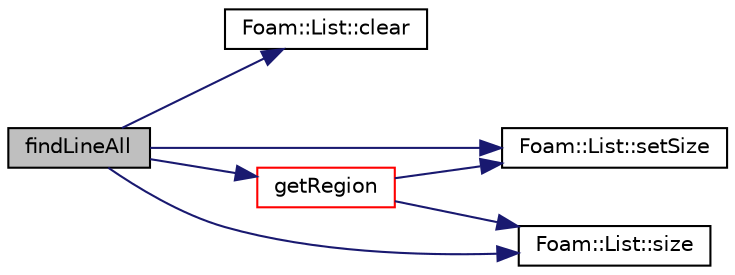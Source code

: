 digraph "findLineAll"
{
  bgcolor="transparent";
  edge [fontname="Helvetica",fontsize="10",labelfontname="Helvetica",labelfontsize="10"];
  node [fontname="Helvetica",fontsize="10",shape=record];
  rankdir="LR";
  Node242 [label="findLineAll",height=0.2,width=0.4,color="black", fillcolor="grey75", style="filled", fontcolor="black"];
  Node242 -> Node243 [color="midnightblue",fontsize="10",style="solid",fontname="Helvetica"];
  Node243 [label="Foam::List::clear",height=0.2,width=0.4,color="black",URL="$a26833.html#ac8bb3912a3ce86b15842e79d0b421204",tooltip="Clear the list, i.e. set size to zero. "];
  Node242 -> Node244 [color="midnightblue",fontsize="10",style="solid",fontname="Helvetica"];
  Node244 [label="getRegion",height=0.2,width=0.4,color="red",URL="$a26357.html#ab2bcdcc4dd1bdb5a9e1d1025292bdf24",tooltip="From a set of points and indices get the region. "];
  Node244 -> Node245 [color="midnightblue",fontsize="10",style="solid",fontname="Helvetica"];
  Node245 [label="Foam::List::setSize",height=0.2,width=0.4,color="black",URL="$a26833.html#aedb985ffeaf1bdbfeccc2a8730405703",tooltip="Reset size of List. "];
  Node244 -> Node246 [color="midnightblue",fontsize="10",style="solid",fontname="Helvetica"];
  Node246 [label="Foam::List::size",height=0.2,width=0.4,color="black",URL="$a26833.html#a8a5f6fa29bd4b500caf186f60245b384",tooltip="Override size to be inconsistent with allocated storage. "];
  Node242 -> Node245 [color="midnightblue",fontsize="10",style="solid",fontname="Helvetica"];
  Node242 -> Node246 [color="midnightblue",fontsize="10",style="solid",fontname="Helvetica"];
}
